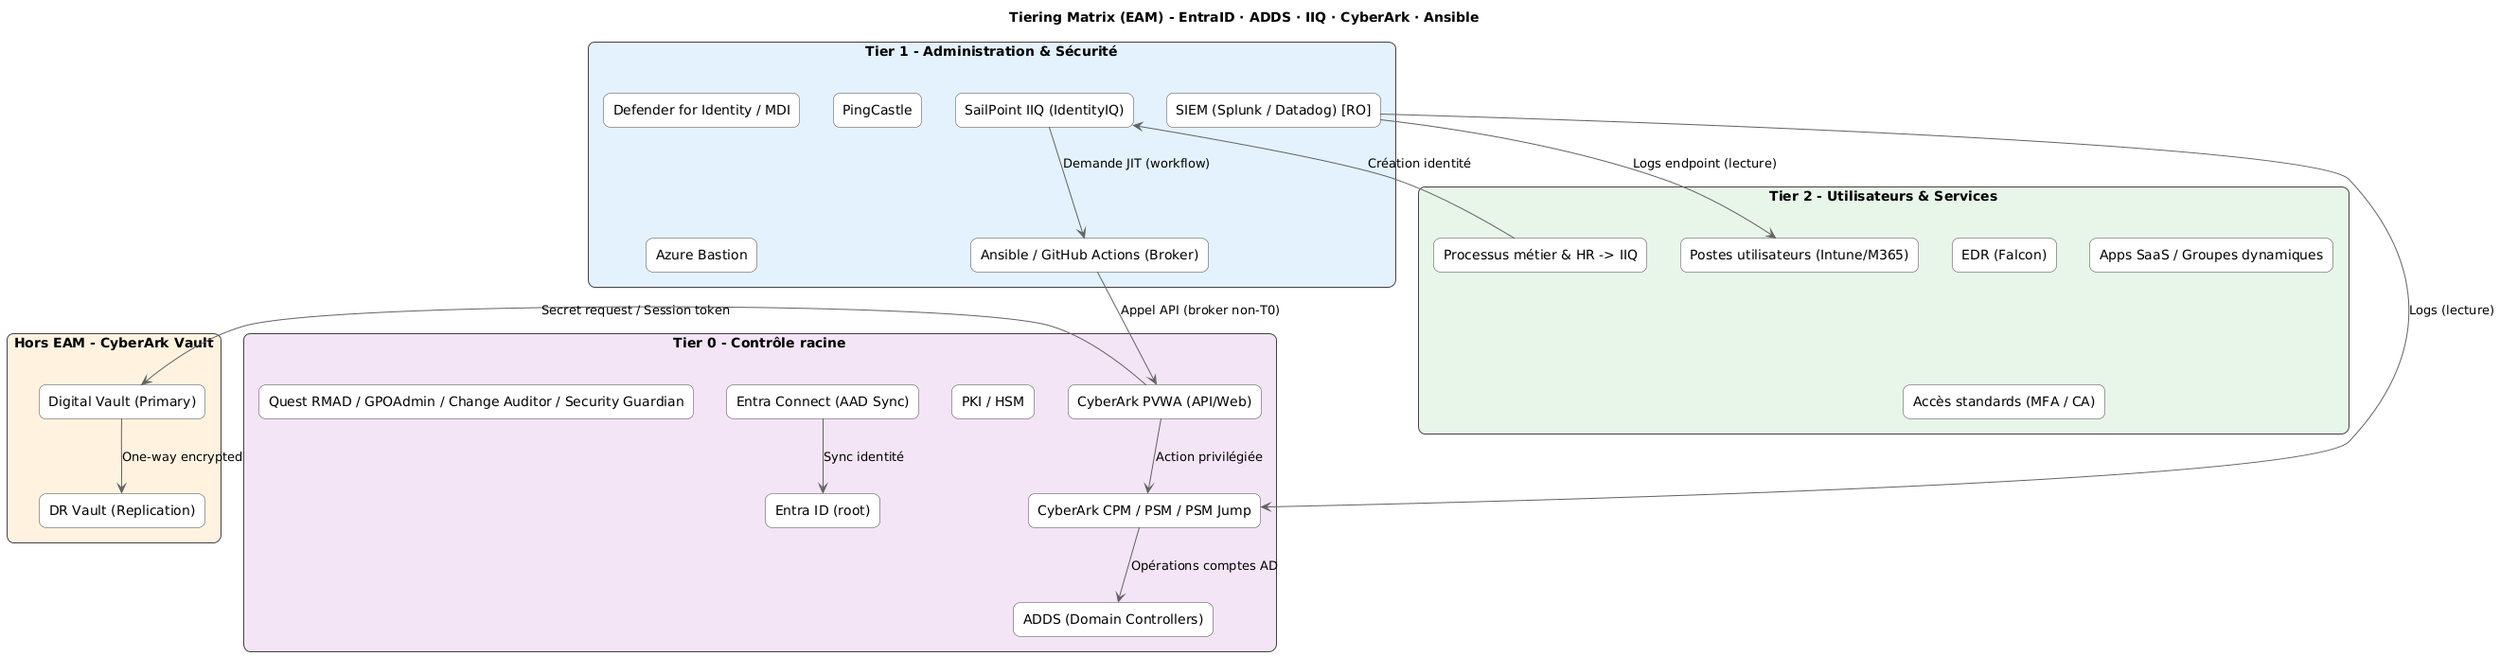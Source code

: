 @startuml
title Tiering Matrix (EAM) – EntraID · ADDS · IIQ · CyberArk · Ansible

skinparam rectangle {
  BorderColor #424242
  BackgroundColor White
  RoundCorner 15
}
skinparam packageStyle rect
skinparam ArrowColor #616161
skinparam Shadowing false
skinparam defaultFontName DejaVu Sans

package "Hors EAM – CyberArk Vault" #FFF3E0 {
  rectangle "Digital Vault (Primary)" as VAULT
  rectangle "DR Vault (Replication)" as VAULT_DR
  VAULT -down-> VAULT_DR : One-way encrypted
}

package "Tier 0 – Contrôle racine" #F3E5F5 {
  rectangle "ADDS (Domain Controllers)" as T0_ADDS
  rectangle "PKI / HSM" as T0_PKI
  rectangle "CyberArk PVWA (API/Web)" as T0_PVWA
  rectangle "CyberArk CPM / PSM / PSM Jump" as T0_CYB
  rectangle "Entra Connect (AAD Sync)" as T0_SYNC
  rectangle "Entra ID (root)" as T0_ENTRA
  rectangle "Quest RMAD / GPOAdmin / Change Auditor / Security Guardian" as T0_QUEST
}

package "Tier 1 – Administration & Sécurité" #E3F2FD {
  rectangle "SailPoint IIQ (IdentityIQ)" as T1_IIQ
  rectangle "Ansible / GitHub Actions (Broker)" as T1_ORCH
  rectangle "SIEM (Splunk / Datadog) [RO]" as T1_SIEM
  rectangle "Defender for Identity / MDI" as T1_MDI
  rectangle "PingCastle" as T1_PC
  rectangle "Azure Bastion" as T1_BAST
}

package "Tier 2 – Utilisateurs & Services" #E8F5E9 {
  rectangle "Postes utilisateurs (Intune/M365)" as T2_CLIENTS
  rectangle "EDR (Falcon)" as T2_EDR
  rectangle "Apps SaaS / Groupes dynamiques" as T2_SAAS
  rectangle "Processus métier & HR -> IIQ" as T2_HR
  rectangle "Accès standards (MFA / CA)" as T2_STD
}

' Flows
T1_IIQ -down-> T1_ORCH : Demande JIT (workflow)
T1_ORCH -down-> T0_PVWA : Appel API (broker non‑T0)
T0_PVWA -down-> T0_CYB : Action privilégiée
T0_PVWA -left-> VAULT : Secret request / Session token
T0_CYB -down-> T0_ADDS : Opérations comptes AD
T0_SYNC -down-> T0_ENTRA : Sync identité
T2_HR -up-> T1_IIQ : Création identité
T1_SIEM -left-> T0_CYB : Logs (lecture)
T1_SIEM -down-> T2_CLIENTS : Logs endpoint (lecture)

@enduml
